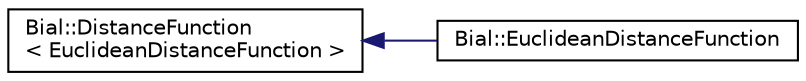 digraph "Graphical Class Hierarchy"
{
  edge [fontname="Helvetica",fontsize="10",labelfontname="Helvetica",labelfontsize="10"];
  node [fontname="Helvetica",fontsize="10",shape=record];
  rankdir="LR";
  Node1 [label="Bial::DistanceFunction\l\< EuclideanDistanceFunction \>",height=0.2,width=0.4,color="black", fillcolor="white", style="filled",URL="$class_bial_1_1_distance_function.html"];
  Node1 -> Node2 [dir="back",color="midnightblue",fontsize="10",style="solid",fontname="Helvetica"];
  Node2 [label="Bial::EuclideanDistanceFunction",height=0.2,width=0.4,color="black", fillcolor="white", style="filled",URL="$class_bial_1_1_euclidean_distance_function.html"];
}

